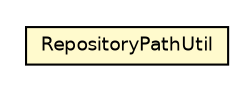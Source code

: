 #!/usr/local/bin/dot
#
# Class diagram 
# Generated by UmlGraph version 4.6 (http://www.spinellis.gr/sw/umlgraph)
#

digraph G {
	edge [fontname="Helvetica",fontsize=10,labelfontname="Helvetica",labelfontsize=10];
	node [fontname="Helvetica",fontsize=10,shape=plaintext];
	// org.apache.maven.archiva.webdav.util.RepositoryPathUtil
	c159377 [label=<<table border="0" cellborder="1" cellspacing="0" cellpadding="2" port="p" bgcolor="lemonChiffon" href="./RepositoryPathUtil.html">
		<tr><td><table border="0" cellspacing="0" cellpadding="1">
			<tr><td> RepositoryPathUtil </td></tr>
		</table></td></tr>
		</table>>, fontname="Helvetica", fontcolor="black", fontsize=9.0];
}

